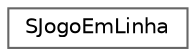 digraph "Graphical Class Hierarchy"
{
 // LATEX_PDF_SIZE
  bgcolor="transparent";
  edge [fontname=Helvetica,fontsize=10,labelfontname=Helvetica,labelfontsize=10];
  node [fontname=Helvetica,fontsize=10,shape=box,height=0.2,width=0.4];
  rankdir="LR";
  Node0 [id="Node000000",label="SJogoEmLinha",height=0.2,width=0.4,color="grey40", fillcolor="white", style="filled",URL="$structSJogoEmLinha.html",tooltip=" "];
}
